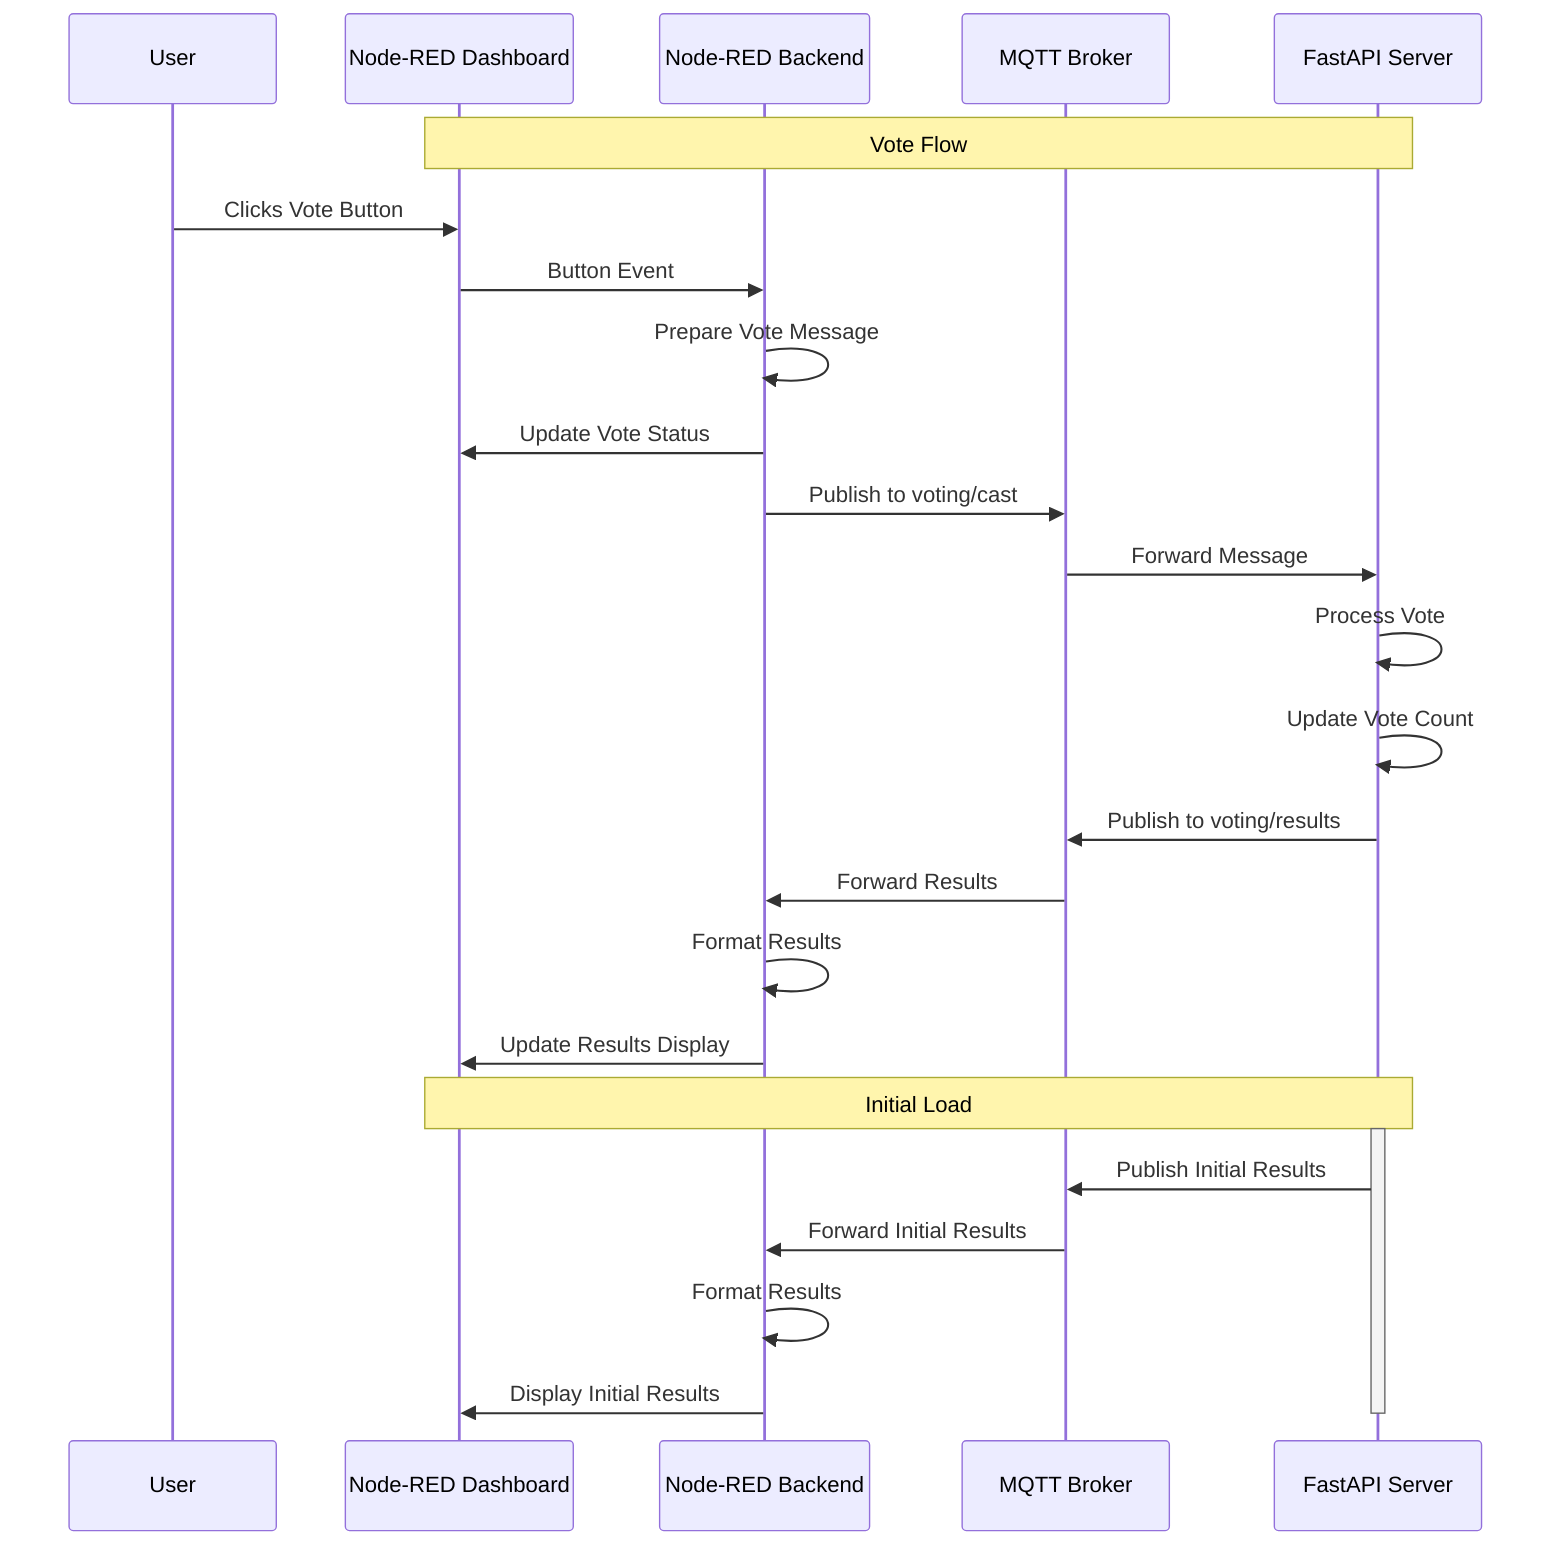 sequenceDiagram
    participant User
    participant Dashboard as Node-RED Dashboard
    participant NodeRED as Node-RED Backend
    participant Broker as MQTT Broker
    participant Server as FastAPI Server
    
    Note over Dashboard,Server: Vote Flow
    User->>Dashboard: Clicks Vote Button
    Dashboard->>NodeRED: Button Event
    NodeRED->>NodeRED: Prepare Vote Message
    NodeRED->>Dashboard: Update Vote Status
    NodeRED->>Broker: Publish to voting/cast
    Broker->>Server: Forward Message
    
    Server->>Server: Process Vote
    Server->>Server: Update Vote Count
    
    Server->>Broker: Publish to voting/results
    Broker->>NodeRED: Forward Results
    NodeRED->>NodeRED: Format Results
    NodeRED->>Dashboard: Update Results Display
    
    Note over Dashboard,Server: Initial Load
    activate Server
    Server->>Broker: Publish Initial Results
    Broker->>NodeRED: Forward Initial Results
    NodeRED->>NodeRED: Format Results
    NodeRED->>Dashboard: Display Initial Results
    deactivate Server